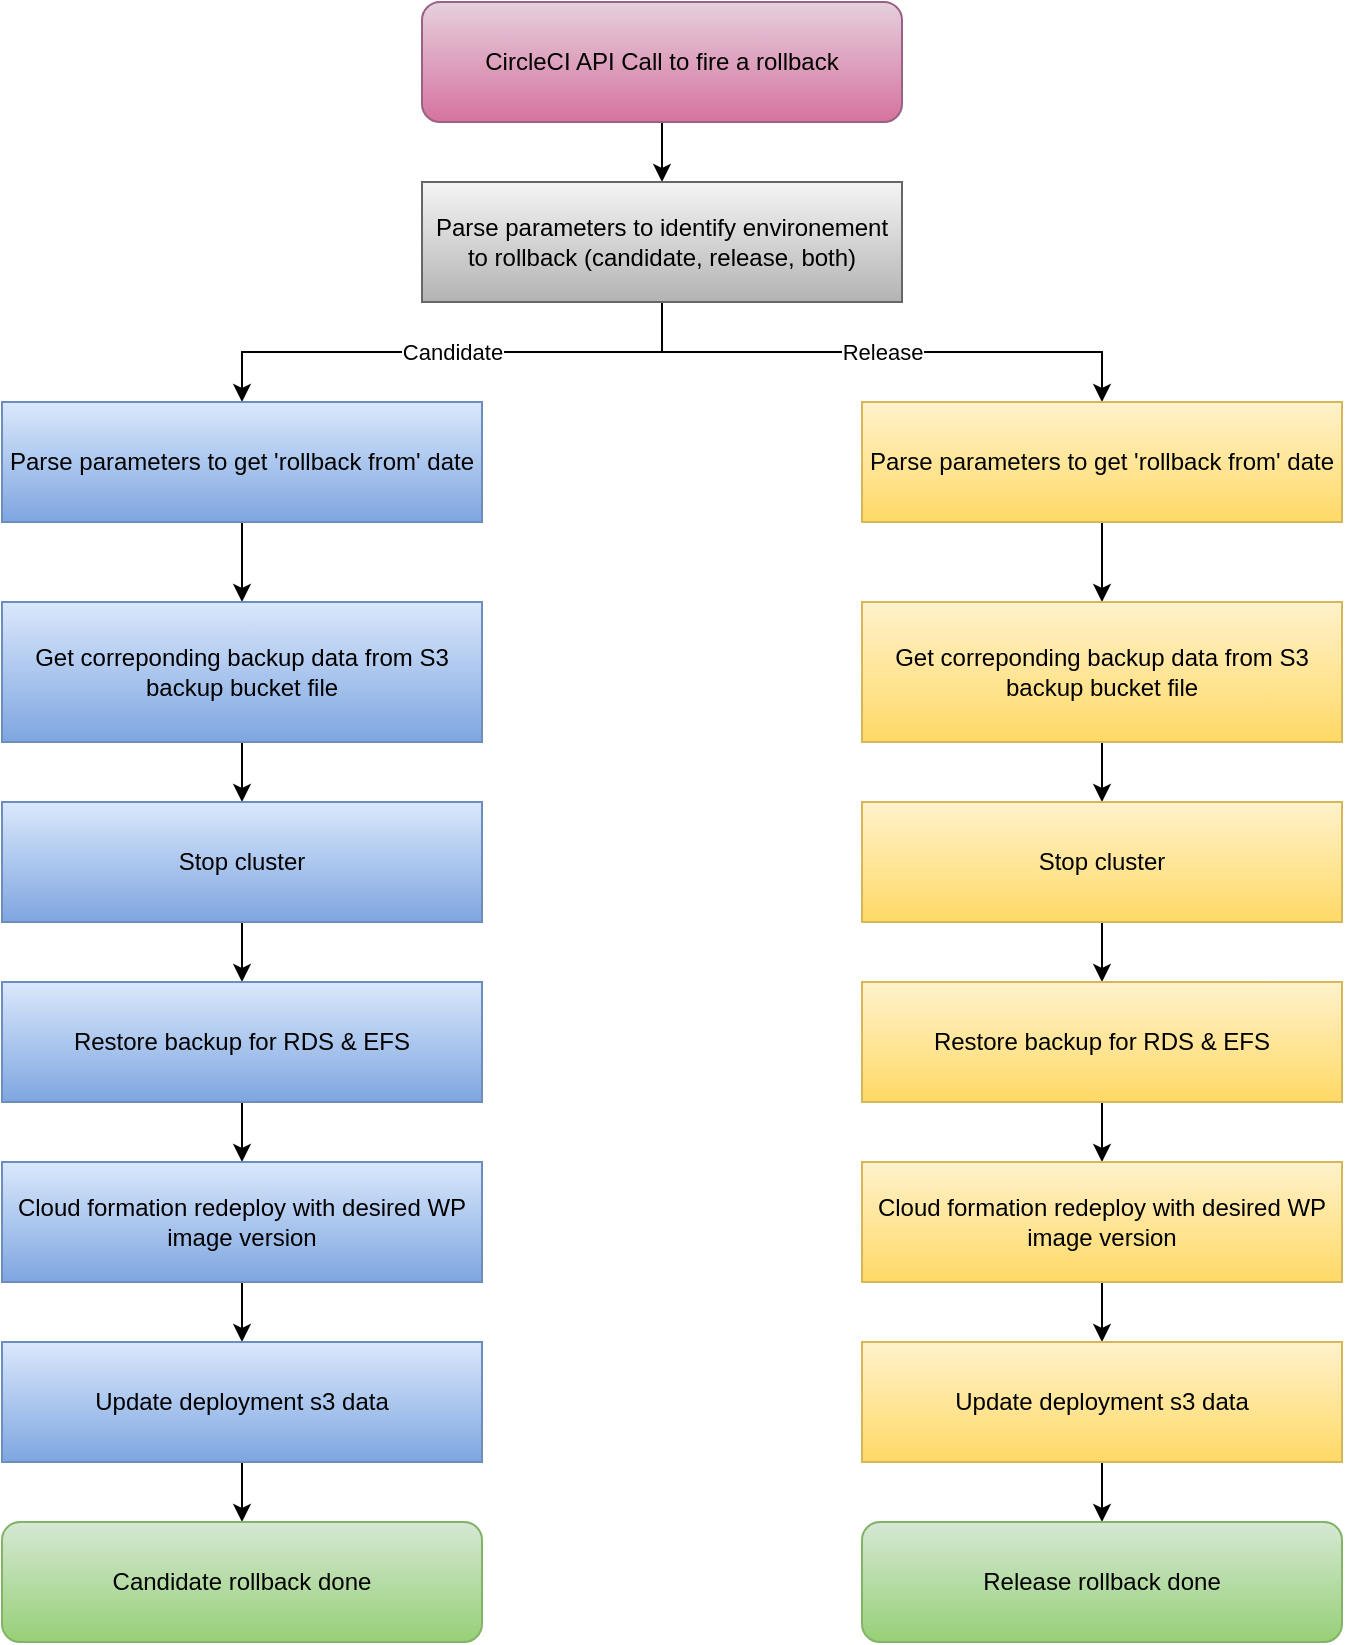 <mxfile version="12.9.10" type="device"><diagram id="vA-_-z1lhRCZRyPcip5B" name="Page-1"><mxGraphModel dx="1365" dy="752" grid="1" gridSize="10" guides="1" tooltips="1" connect="1" arrows="1" fold="1" page="1" pageScale="1" pageWidth="827" pageHeight="1169" math="0" shadow="0"><root><mxCell id="0"/><mxCell id="1" parent="0"/><mxCell id="WOiIlRAchuURpHjxjX0J-10" style="edgeStyle=orthogonalEdgeStyle;rounded=0;orthogonalLoop=1;jettySize=auto;html=1;exitX=0.5;exitY=1;exitDx=0;exitDy=0;" edge="1" parent="1" source="WOiIlRAchuURpHjxjX0J-1" target="WOiIlRAchuURpHjxjX0J-2"><mxGeometry relative="1" as="geometry"/></mxCell><mxCell id="WOiIlRAchuURpHjxjX0J-1" value="CircleCI API Call to fire a rollback" style="rounded=1;whiteSpace=wrap;html=1;fillColor=#e6d0de;strokeColor=#996185;gradientColor=#d5739d;" vertex="1" parent="1"><mxGeometry x="270" y="40" width="240" height="60" as="geometry"/></mxCell><mxCell id="WOiIlRAchuURpHjxjX0J-11" value="Candidate" style="edgeStyle=orthogonalEdgeStyle;rounded=0;orthogonalLoop=1;jettySize=auto;html=1;exitX=0.5;exitY=1;exitDx=0;exitDy=0;" edge="1" parent="1" source="WOiIlRAchuURpHjxjX0J-2" target="WOiIlRAchuURpHjxjX0J-3"><mxGeometry relative="1" as="geometry"/></mxCell><mxCell id="WOiIlRAchuURpHjxjX0J-31" value="Release" style="edgeStyle=orthogonalEdgeStyle;rounded=0;orthogonalLoop=1;jettySize=auto;html=1;exitX=0.5;exitY=1;exitDx=0;exitDy=0;" edge="1" parent="1" source="WOiIlRAchuURpHjxjX0J-2" target="WOiIlRAchuURpHjxjX0J-19"><mxGeometry relative="1" as="geometry"/></mxCell><mxCell id="WOiIlRAchuURpHjxjX0J-2" value="Parse parameters to identify environement to rollback (candidate, release, both)" style="rounded=0;whiteSpace=wrap;html=1;gradientColor=#b3b3b3;fillColor=#f5f5f5;strokeColor=#666666;" vertex="1" parent="1"><mxGeometry x="270" y="130" width="240" height="60" as="geometry"/></mxCell><mxCell id="WOiIlRAchuURpHjxjX0J-12" style="edgeStyle=orthogonalEdgeStyle;rounded=0;orthogonalLoop=1;jettySize=auto;html=1;exitX=0.5;exitY=1;exitDx=0;exitDy=0;" edge="1" parent="1" source="WOiIlRAchuURpHjxjX0J-3" target="WOiIlRAchuURpHjxjX0J-4"><mxGeometry relative="1" as="geometry"/></mxCell><mxCell id="WOiIlRAchuURpHjxjX0J-3" value="Parse parameters to get 'rollback from' date" style="rounded=0;whiteSpace=wrap;html=1;gradientColor=#7ea6e0;fillColor=#dae8fc;strokeColor=#6c8ebf;" vertex="1" parent="1"><mxGeometry x="60" y="240" width="240" height="60" as="geometry"/></mxCell><mxCell id="WOiIlRAchuURpHjxjX0J-13" style="edgeStyle=orthogonalEdgeStyle;rounded=0;orthogonalLoop=1;jettySize=auto;html=1;exitX=0.5;exitY=1;exitDx=0;exitDy=0;entryX=0.5;entryY=0;entryDx=0;entryDy=0;" edge="1" parent="1" source="WOiIlRAchuURpHjxjX0J-4" target="WOiIlRAchuURpHjxjX0J-5"><mxGeometry relative="1" as="geometry"/></mxCell><mxCell id="WOiIlRAchuURpHjxjX0J-4" value="Get correponding backup data from S3 backup bucket file" style="rounded=0;whiteSpace=wrap;html=1;gradientColor=#7ea6e0;fillColor=#dae8fc;strokeColor=#6c8ebf;" vertex="1" parent="1"><mxGeometry x="60" y="340" width="240" height="70" as="geometry"/></mxCell><mxCell id="WOiIlRAchuURpHjxjX0J-14" style="edgeStyle=orthogonalEdgeStyle;rounded=0;orthogonalLoop=1;jettySize=auto;html=1;exitX=0.5;exitY=1;exitDx=0;exitDy=0;" edge="1" parent="1" source="WOiIlRAchuURpHjxjX0J-5" target="WOiIlRAchuURpHjxjX0J-6"><mxGeometry relative="1" as="geometry"/></mxCell><mxCell id="WOiIlRAchuURpHjxjX0J-5" value="Stop cluster" style="rounded=0;whiteSpace=wrap;html=1;gradientColor=#7ea6e0;fillColor=#dae8fc;strokeColor=#6c8ebf;" vertex="1" parent="1"><mxGeometry x="60" y="440" width="240" height="60" as="geometry"/></mxCell><mxCell id="WOiIlRAchuURpHjxjX0J-15" style="edgeStyle=orthogonalEdgeStyle;rounded=0;orthogonalLoop=1;jettySize=auto;html=1;exitX=0.5;exitY=1;exitDx=0;exitDy=0;entryX=0.5;entryY=0;entryDx=0;entryDy=0;" edge="1" parent="1" source="WOiIlRAchuURpHjxjX0J-6" target="WOiIlRAchuURpHjxjX0J-7"><mxGeometry relative="1" as="geometry"/></mxCell><mxCell id="WOiIlRAchuURpHjxjX0J-6" value="Restore backup for RDS &amp;amp; EFS" style="rounded=0;whiteSpace=wrap;html=1;gradientColor=#7ea6e0;fillColor=#dae8fc;strokeColor=#6c8ebf;" vertex="1" parent="1"><mxGeometry x="60" y="530" width="240" height="60" as="geometry"/></mxCell><mxCell id="WOiIlRAchuURpHjxjX0J-16" style="edgeStyle=orthogonalEdgeStyle;rounded=0;orthogonalLoop=1;jettySize=auto;html=1;exitX=0.5;exitY=1;exitDx=0;exitDy=0;" edge="1" parent="1" source="WOiIlRAchuURpHjxjX0J-7" target="WOiIlRAchuURpHjxjX0J-8"><mxGeometry relative="1" as="geometry"/></mxCell><mxCell id="WOiIlRAchuURpHjxjX0J-7" value="Cloud formation redeploy with desired WP image version" style="rounded=0;whiteSpace=wrap;html=1;gradientColor=#7ea6e0;fillColor=#dae8fc;strokeColor=#6c8ebf;" vertex="1" parent="1"><mxGeometry x="60" y="620" width="240" height="60" as="geometry"/></mxCell><mxCell id="WOiIlRAchuURpHjxjX0J-17" style="edgeStyle=orthogonalEdgeStyle;rounded=0;orthogonalLoop=1;jettySize=auto;html=1;exitX=0.5;exitY=1;exitDx=0;exitDy=0;entryX=0.5;entryY=0;entryDx=0;entryDy=0;" edge="1" parent="1" source="WOiIlRAchuURpHjxjX0J-8" target="WOiIlRAchuURpHjxjX0J-9"><mxGeometry relative="1" as="geometry"/></mxCell><mxCell id="WOiIlRAchuURpHjxjX0J-8" value="&lt;span&gt;Update deployment s3 data&lt;/span&gt;" style="rounded=0;whiteSpace=wrap;html=1;gradientColor=#7ea6e0;fillColor=#dae8fc;strokeColor=#6c8ebf;" vertex="1" parent="1"><mxGeometry x="60" y="710" width="240" height="60" as="geometry"/></mxCell><mxCell id="WOiIlRAchuURpHjxjX0J-9" value="Candidate rollback done" style="rounded=1;whiteSpace=wrap;html=1;gradientColor=#97d077;fillColor=#d5e8d4;strokeColor=#82b366;" vertex="1" parent="1"><mxGeometry x="60" y="800" width="240" height="60" as="geometry"/></mxCell><mxCell id="WOiIlRAchuURpHjxjX0J-18" style="edgeStyle=orthogonalEdgeStyle;rounded=0;orthogonalLoop=1;jettySize=auto;html=1;exitX=0.5;exitY=1;exitDx=0;exitDy=0;" edge="1" parent="1" source="WOiIlRAchuURpHjxjX0J-19" target="WOiIlRAchuURpHjxjX0J-21"><mxGeometry relative="1" as="geometry"/></mxCell><mxCell id="WOiIlRAchuURpHjxjX0J-19" value="Parse parameters to get 'rollback from' date" style="rounded=0;whiteSpace=wrap;html=1;gradientColor=#ffd966;fillColor=#fff2cc;strokeColor=#d6b656;" vertex="1" parent="1"><mxGeometry x="490" y="240" width="240" height="60" as="geometry"/></mxCell><mxCell id="WOiIlRAchuURpHjxjX0J-20" style="edgeStyle=orthogonalEdgeStyle;rounded=0;orthogonalLoop=1;jettySize=auto;html=1;exitX=0.5;exitY=1;exitDx=0;exitDy=0;entryX=0.5;entryY=0;entryDx=0;entryDy=0;" edge="1" parent="1" source="WOiIlRAchuURpHjxjX0J-21" target="WOiIlRAchuURpHjxjX0J-23"><mxGeometry relative="1" as="geometry"/></mxCell><mxCell id="WOiIlRAchuURpHjxjX0J-21" value="Get correponding backup data from S3 backup bucket file" style="rounded=0;whiteSpace=wrap;html=1;gradientColor=#ffd966;fillColor=#fff2cc;strokeColor=#d6b656;" vertex="1" parent="1"><mxGeometry x="490" y="340" width="240" height="70" as="geometry"/></mxCell><mxCell id="WOiIlRAchuURpHjxjX0J-22" style="edgeStyle=orthogonalEdgeStyle;rounded=0;orthogonalLoop=1;jettySize=auto;html=1;exitX=0.5;exitY=1;exitDx=0;exitDy=0;" edge="1" parent="1" source="WOiIlRAchuURpHjxjX0J-23" target="WOiIlRAchuURpHjxjX0J-25"><mxGeometry relative="1" as="geometry"/></mxCell><mxCell id="WOiIlRAchuURpHjxjX0J-23" value="Stop cluster" style="rounded=0;whiteSpace=wrap;html=1;gradientColor=#ffd966;fillColor=#fff2cc;strokeColor=#d6b656;" vertex="1" parent="1"><mxGeometry x="490" y="440" width="240" height="60" as="geometry"/></mxCell><mxCell id="WOiIlRAchuURpHjxjX0J-24" style="edgeStyle=orthogonalEdgeStyle;rounded=0;orthogonalLoop=1;jettySize=auto;html=1;exitX=0.5;exitY=1;exitDx=0;exitDy=0;entryX=0.5;entryY=0;entryDx=0;entryDy=0;" edge="1" parent="1" source="WOiIlRAchuURpHjxjX0J-25" target="WOiIlRAchuURpHjxjX0J-27"><mxGeometry relative="1" as="geometry"/></mxCell><mxCell id="WOiIlRAchuURpHjxjX0J-25" value="Restore backup for RDS &amp;amp; EFS" style="rounded=0;whiteSpace=wrap;html=1;gradientColor=#ffd966;fillColor=#fff2cc;strokeColor=#d6b656;" vertex="1" parent="1"><mxGeometry x="490" y="530" width="240" height="60" as="geometry"/></mxCell><mxCell id="WOiIlRAchuURpHjxjX0J-26" style="edgeStyle=orthogonalEdgeStyle;rounded=0;orthogonalLoop=1;jettySize=auto;html=1;exitX=0.5;exitY=1;exitDx=0;exitDy=0;" edge="1" parent="1" source="WOiIlRAchuURpHjxjX0J-27" target="WOiIlRAchuURpHjxjX0J-29"><mxGeometry relative="1" as="geometry"/></mxCell><mxCell id="WOiIlRAchuURpHjxjX0J-27" value="Cloud formation redeploy with desired WP image version" style="rounded=0;whiteSpace=wrap;html=1;gradientColor=#ffd966;fillColor=#fff2cc;strokeColor=#d6b656;" vertex="1" parent="1"><mxGeometry x="490" y="620" width="240" height="60" as="geometry"/></mxCell><mxCell id="WOiIlRAchuURpHjxjX0J-28" style="edgeStyle=orthogonalEdgeStyle;rounded=0;orthogonalLoop=1;jettySize=auto;html=1;exitX=0.5;exitY=1;exitDx=0;exitDy=0;entryX=0.5;entryY=0;entryDx=0;entryDy=0;" edge="1" parent="1" source="WOiIlRAchuURpHjxjX0J-29" target="WOiIlRAchuURpHjxjX0J-30"><mxGeometry relative="1" as="geometry"/></mxCell><mxCell id="WOiIlRAchuURpHjxjX0J-29" value="&lt;span&gt;Update deployment s3 data&lt;/span&gt;" style="rounded=0;whiteSpace=wrap;html=1;gradientColor=#ffd966;fillColor=#fff2cc;strokeColor=#d6b656;" vertex="1" parent="1"><mxGeometry x="490" y="710" width="240" height="60" as="geometry"/></mxCell><mxCell id="WOiIlRAchuURpHjxjX0J-30" value="Release rollback done" style="rounded=1;whiteSpace=wrap;html=1;gradientColor=#97d077;fillColor=#d5e8d4;strokeColor=#82b366;" vertex="1" parent="1"><mxGeometry x="490" y="800" width="240" height="60" as="geometry"/></mxCell></root></mxGraphModel></diagram></mxfile>